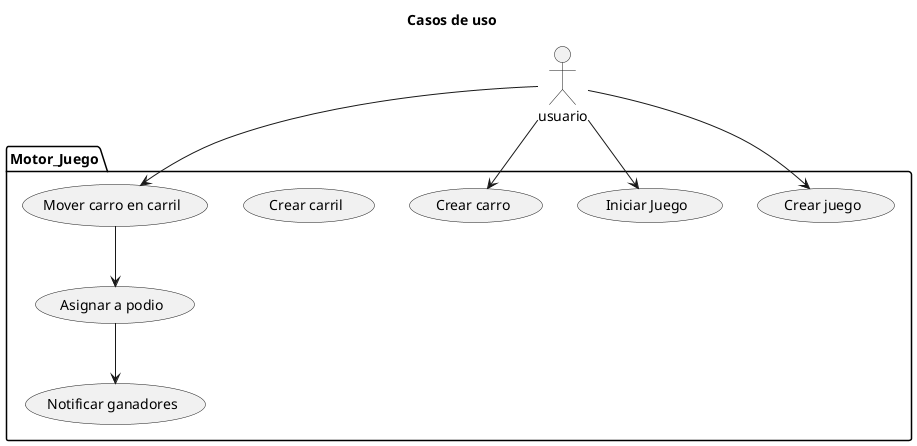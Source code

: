 @startuml 

title Casos de uso

actor usuario as usu

package Motor_Juego {
    (Crear juego) as (Proc1)
    (Iniciar Juego) as (Proc2)

    (Crear carro) as (Proc3)
    (Crear carril) as (Proc4)
    (Mover carro en carril) as (Proc5)
    
    (Notificar ganadores) as (Proc6)
    (Asignar a podio) as (Proc7)
}


usu --> Proc1 
usu --> Proc2 
usu --> Proc3 
usu --> Proc5
Proc5 --> Proc7
Proc7 --> Proc6
 

@enduml